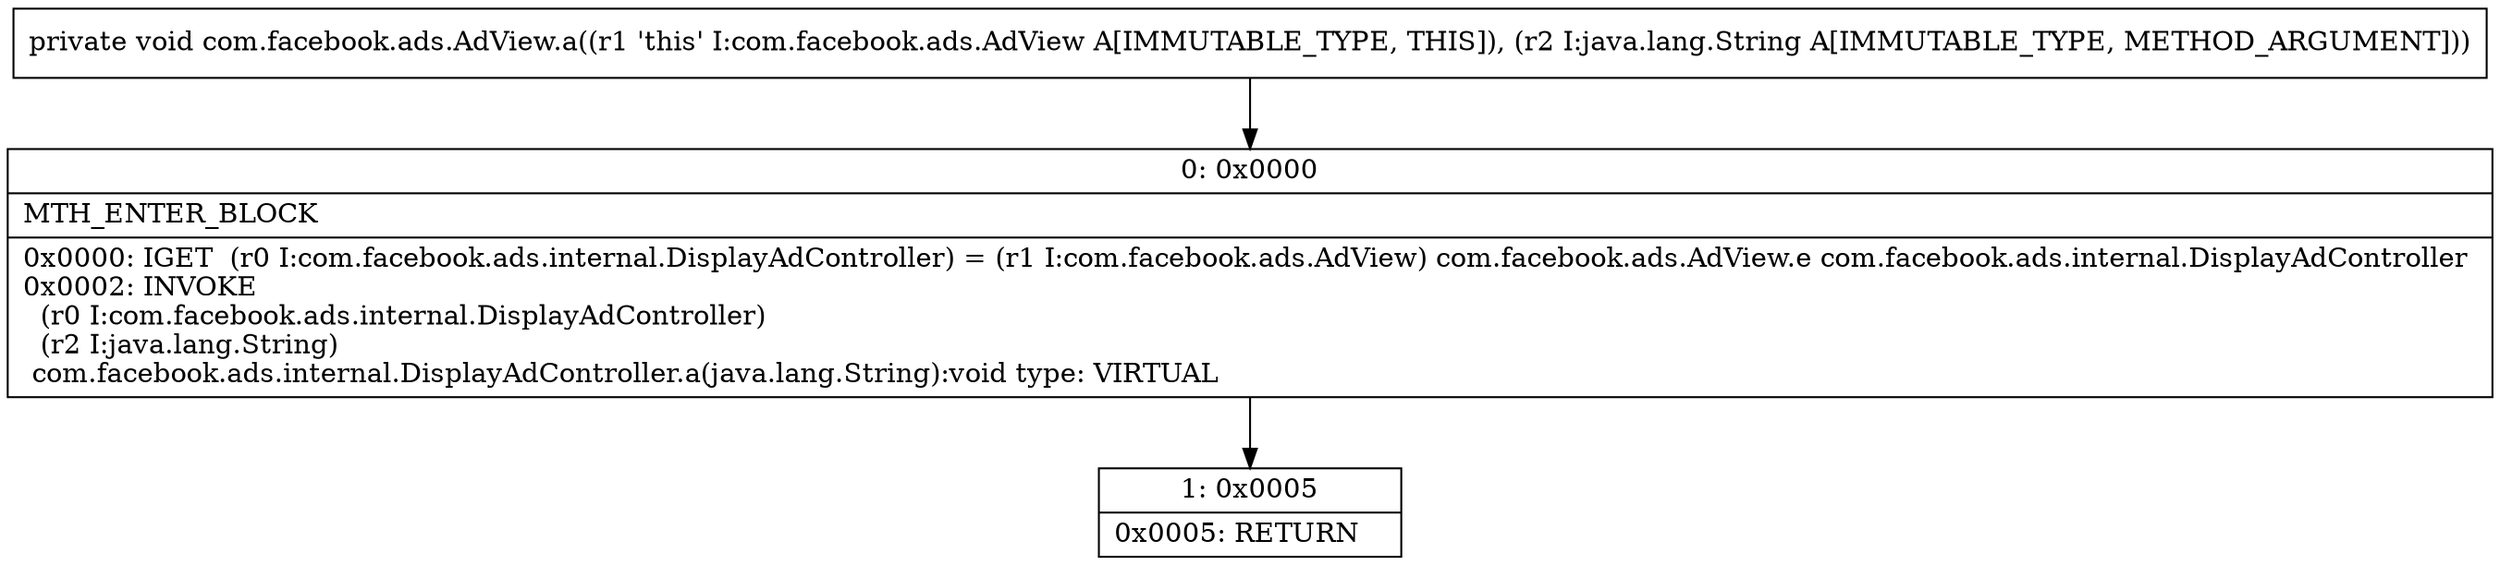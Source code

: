 digraph "CFG forcom.facebook.ads.AdView.a(Ljava\/lang\/String;)V" {
Node_0 [shape=record,label="{0\:\ 0x0000|MTH_ENTER_BLOCK\l|0x0000: IGET  (r0 I:com.facebook.ads.internal.DisplayAdController) = (r1 I:com.facebook.ads.AdView) com.facebook.ads.AdView.e com.facebook.ads.internal.DisplayAdController \l0x0002: INVOKE  \l  (r0 I:com.facebook.ads.internal.DisplayAdController)\l  (r2 I:java.lang.String)\l com.facebook.ads.internal.DisplayAdController.a(java.lang.String):void type: VIRTUAL \l}"];
Node_1 [shape=record,label="{1\:\ 0x0005|0x0005: RETURN   \l}"];
MethodNode[shape=record,label="{private void com.facebook.ads.AdView.a((r1 'this' I:com.facebook.ads.AdView A[IMMUTABLE_TYPE, THIS]), (r2 I:java.lang.String A[IMMUTABLE_TYPE, METHOD_ARGUMENT])) }"];
MethodNode -> Node_0;
Node_0 -> Node_1;
}

